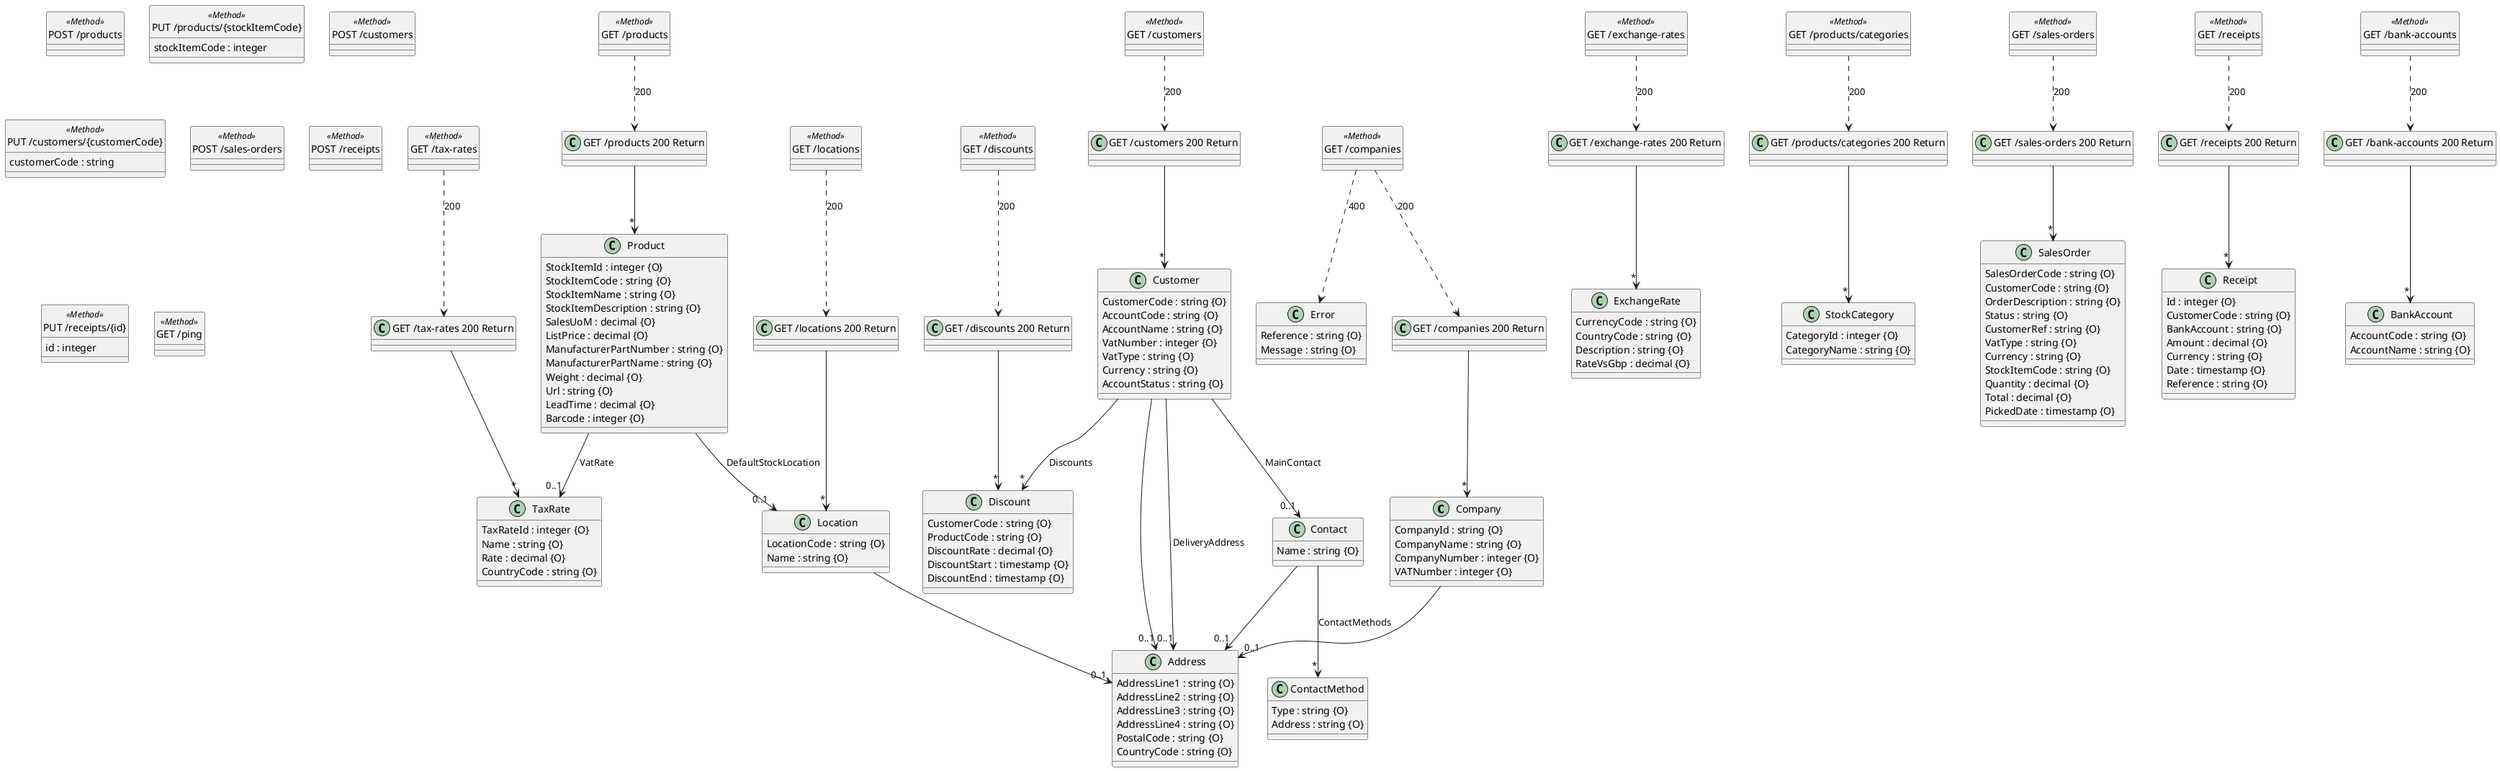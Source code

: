 @startuml

class "Company" {
  CompanyId : string {O}
  CompanyName : string {O}
  CompanyNumber : integer {O}
  VATNumber : integer {O}
}

"Company" --> "0..1" "Address"

class "TaxRate" {
  TaxRateId : integer {O}
  Name : string {O}
  Rate : decimal {O}
  CountryCode : string {O}
}

class "ExchangeRate" {
  CurrencyCode : string {O}
  CountryCode : string {O}
  Description : string {O}
  RateVsGbp : decimal {O}
}

class "StockCategory" {
  CategoryId : integer {O}
  CategoryName : string {O}
}

class "Product" {
  StockItemId : integer {O}
  StockItemCode : string {O}
  StockItemName : string {O}
  StockItemDescription : string {O}
  SalesUoM : decimal {O}
  ListPrice : decimal {O}
  ManufacturerPartNumber : string {O}
  ManufacturerPartName : string {O}
  Weight : decimal {O}
  Url : string {O}
  LeadTime : decimal {O}
  Barcode : integer {O}
}

"Product" --> "0..1" "TaxRate" : VatRate

"Product" --> "0..1" "Location" : DefaultStockLocation

class "Customer" {
  CustomerCode : string {O}
  AccountCode : string {O}
  AccountName : string {O}
  VatNumber : integer {O}
  VatType : string {O}
  Currency : string {O}
  AccountStatus : string {O}
}

"Customer" --> "0..1" "Address"

"Customer" --> "0..1" "Contact" : MainContact

"Customer" --> "0..1" "Address" : DeliveryAddress

"Customer" --> "*" "Discount" : Discounts

class "SalesOrder" {
  SalesOrderCode : string {O}
  CustomerCode : string {O}
  OrderDescription : string {O}
  Status : string {O}
  CustomerRef : string {O}
  VatType : string {O}
  Currency : string {O}
  StockItemCode : string {O}
  Quantity : decimal {O}
  Total : decimal {O}
  PickedDate : timestamp {O}
}

class "Receipt" {
  Id : integer {O}
  CustomerCode : string {O}
  BankAccount : string {O}
  Amount : decimal {O}
  Currency : string {O}
  Date : timestamp {O}
  Reference : string {O}
}

class "BankAccount" {
  AccountCode : string {O}
  AccountName : string {O}
}

class "Discount" {
  CustomerCode : string {O}
  ProductCode : string {O}
  DiscountRate : decimal {O}
  DiscountStart : timestamp {O}
  DiscountEnd : timestamp {O}
}

class "Address" {
  AddressLine1 : string {O}
  AddressLine2 : string {O}
  AddressLine3 : string {O}
  AddressLine4 : string {O}
  PostalCode : string {O}
  CountryCode : string {O}
}

class "Contact" {
  Name : string {O}
}

"Contact" --> "*" "ContactMethod" : ContactMethods

"Contact" --> "0..1" "Address"

class "ContactMethod" {
  Type : string {O}
  Address : string {O}
}

class "Location" {
  LocationCode : string {O}
  Name : string {O}
}

"Location" --> "0..1" "Address"

class "Error" {
  Reference : string {O}
  Message : string {O}
}
hide <<Method>> circle

class "GET /companies" <<Method>> {
}

class "GET /companies 200 Return" {
}

"GET /companies 200 Return" --> "*" "Company"

"GET /companies" ..> "GET /companies 200 Return": 200

"GET /companies" ..> "Error": 400

class "GET /tax-rates" <<Method>> {
}

class "GET /tax-rates 200 Return" {
}

"GET /tax-rates 200 Return" --> "*" "TaxRate"

"GET /tax-rates" ..> "GET /tax-rates 200 Return": 200

class "GET /exchange-rates" <<Method>> {
}

class "GET /exchange-rates 200 Return" {
}

"GET /exchange-rates 200 Return" --> "*" "ExchangeRate"

"GET /exchange-rates" ..> "GET /exchange-rates 200 Return": 200

class "GET /products/categories" <<Method>> {
}

class "GET /products/categories 200 Return" {
}

"GET /products/categories 200 Return" --> "*" "StockCategory"

"GET /products/categories" ..> "GET /products/categories 200 Return": 200

class "GET /products" <<Method>> {
}

class "GET /products 200 Return" {
}

"GET /products 200 Return" --> "*" "Product"

"GET /products" ..> "GET /products 200 Return": 200

class "POST /products" <<Method>> {
}

class "PUT /products/{stockItemCode}" <<Method>> {
  stockItemCode : integer
}

class "GET /customers" <<Method>> {
}

class "GET /customers 200 Return" {
}

"GET /customers 200 Return" --> "*" "Customer"

"GET /customers" ..> "GET /customers 200 Return": 200

class "POST /customers" <<Method>> {
}

class "PUT /customers/{customerCode}" <<Method>> {
  customerCode : string
}

class "GET /sales-orders" <<Method>> {
}

class "GET /sales-orders 200 Return" {
}

"GET /sales-orders 200 Return" --> "*" "SalesOrder"

"GET /sales-orders" ..> "GET /sales-orders 200 Return": 200

class "POST /sales-orders" <<Method>> {
}

class "GET /receipts" <<Method>> {
}

class "GET /receipts 200 Return" {
}

"GET /receipts 200 Return" --> "*" "Receipt"

"GET /receipts" ..> "GET /receipts 200 Return": 200

class "POST /receipts" <<Method>> {
}

class "PUT /receipts/{id}" <<Method>> {
  id : integer
}

class "GET /locations" <<Method>> {
}

class "GET /locations 200 Return" {
}

"GET /locations 200 Return" --> "*" "Location"

"GET /locations" ..> "GET /locations 200 Return": 200

class "GET /bank-accounts" <<Method>> {
}

class "GET /bank-accounts 200 Return" {
}

"GET /bank-accounts 200 Return" --> "*" "BankAccount"

"GET /bank-accounts" ..> "GET /bank-accounts 200 Return": 200

class "GET /discounts" <<Method>> {
}

class "GET /discounts 200 Return" {
}

"GET /discounts 200 Return" --> "*" "Discount"

"GET /discounts" ..> "GET /discounts 200 Return": 200

class "GET /ping" <<Method>> {
}

@enduml